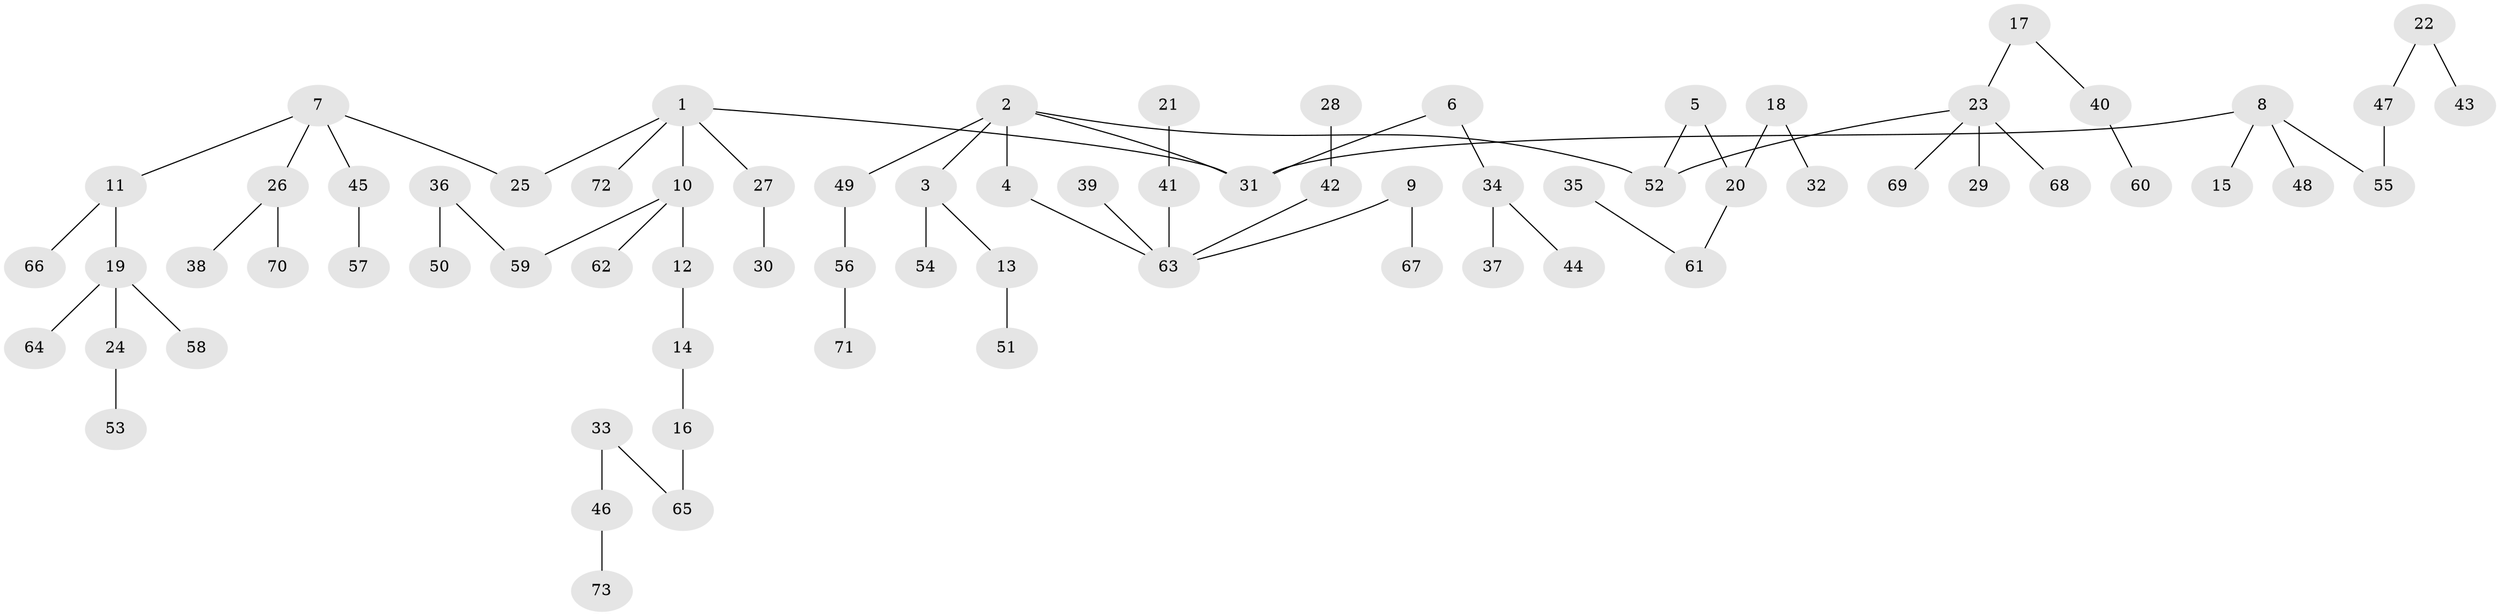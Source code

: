 // original degree distribution, {5: 0.028846153846153848, 3: 0.17307692307692307, 4: 0.057692307692307696, 2: 0.25, 6: 0.019230769230769232, 1: 0.47115384615384615}
// Generated by graph-tools (version 1.1) at 2025/37/03/04/25 23:37:27]
// undirected, 73 vertices, 72 edges
graph export_dot {
  node [color=gray90,style=filled];
  1;
  2;
  3;
  4;
  5;
  6;
  7;
  8;
  9;
  10;
  11;
  12;
  13;
  14;
  15;
  16;
  17;
  18;
  19;
  20;
  21;
  22;
  23;
  24;
  25;
  26;
  27;
  28;
  29;
  30;
  31;
  32;
  33;
  34;
  35;
  36;
  37;
  38;
  39;
  40;
  41;
  42;
  43;
  44;
  45;
  46;
  47;
  48;
  49;
  50;
  51;
  52;
  53;
  54;
  55;
  56;
  57;
  58;
  59;
  60;
  61;
  62;
  63;
  64;
  65;
  66;
  67;
  68;
  69;
  70;
  71;
  72;
  73;
  1 -- 10 [weight=1.0];
  1 -- 25 [weight=1.0];
  1 -- 27 [weight=1.0];
  1 -- 31 [weight=1.0];
  1 -- 72 [weight=1.0];
  2 -- 3 [weight=1.0];
  2 -- 4 [weight=1.0];
  2 -- 31 [weight=1.0];
  2 -- 49 [weight=1.0];
  2 -- 52 [weight=1.0];
  3 -- 13 [weight=1.0];
  3 -- 54 [weight=1.0];
  4 -- 63 [weight=1.0];
  5 -- 20 [weight=1.0];
  5 -- 52 [weight=1.0];
  6 -- 31 [weight=1.0];
  6 -- 34 [weight=1.0];
  7 -- 11 [weight=1.0];
  7 -- 25 [weight=1.0];
  7 -- 26 [weight=1.0];
  7 -- 45 [weight=1.0];
  8 -- 15 [weight=1.0];
  8 -- 31 [weight=1.0];
  8 -- 48 [weight=1.0];
  8 -- 55 [weight=1.0];
  9 -- 63 [weight=1.0];
  9 -- 67 [weight=1.0];
  10 -- 12 [weight=1.0];
  10 -- 59 [weight=1.0];
  10 -- 62 [weight=1.0];
  11 -- 19 [weight=1.0];
  11 -- 66 [weight=1.0];
  12 -- 14 [weight=1.0];
  13 -- 51 [weight=1.0];
  14 -- 16 [weight=1.0];
  16 -- 65 [weight=1.0];
  17 -- 23 [weight=1.0];
  17 -- 40 [weight=1.0];
  18 -- 20 [weight=1.0];
  18 -- 32 [weight=1.0];
  19 -- 24 [weight=1.0];
  19 -- 58 [weight=1.0];
  19 -- 64 [weight=1.0];
  20 -- 61 [weight=1.0];
  21 -- 41 [weight=1.0];
  22 -- 43 [weight=1.0];
  22 -- 47 [weight=1.0];
  23 -- 29 [weight=1.0];
  23 -- 52 [weight=1.0];
  23 -- 68 [weight=1.0];
  23 -- 69 [weight=1.0];
  24 -- 53 [weight=1.0];
  26 -- 38 [weight=1.0];
  26 -- 70 [weight=1.0];
  27 -- 30 [weight=1.0];
  28 -- 42 [weight=1.0];
  33 -- 46 [weight=1.0];
  33 -- 65 [weight=1.0];
  34 -- 37 [weight=1.0];
  34 -- 44 [weight=1.0];
  35 -- 61 [weight=1.0];
  36 -- 50 [weight=1.0];
  36 -- 59 [weight=1.0];
  39 -- 63 [weight=1.0];
  40 -- 60 [weight=1.0];
  41 -- 63 [weight=1.0];
  42 -- 63 [weight=1.0];
  45 -- 57 [weight=1.0];
  46 -- 73 [weight=1.0];
  47 -- 55 [weight=1.0];
  49 -- 56 [weight=1.0];
  56 -- 71 [weight=1.0];
}
